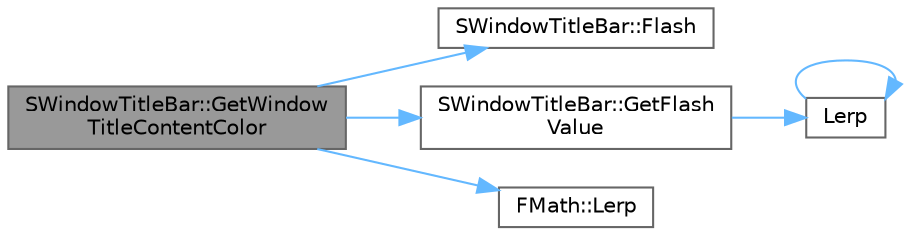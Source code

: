 digraph "SWindowTitleBar::GetWindowTitleContentColor"
{
 // INTERACTIVE_SVG=YES
 // LATEX_PDF_SIZE
  bgcolor="transparent";
  edge [fontname=Helvetica,fontsize=10,labelfontname=Helvetica,labelfontsize=10];
  node [fontname=Helvetica,fontsize=10,shape=box,height=0.2,width=0.4];
  rankdir="LR";
  Node1 [id="Node000001",label="SWindowTitleBar::GetWindow\lTitleContentColor",height=0.2,width=0.4,color="gray40", fillcolor="grey60", style="filled", fontcolor="black",tooltip=" "];
  Node1 -> Node2 [id="edge1_Node000001_Node000002",color="steelblue1",style="solid",tooltip=" "];
  Node2 [id="Node000002",label="SWindowTitleBar::Flash",height=0.2,width=0.4,color="grey40", fillcolor="white", style="filled",URL="$d3/df3/classSWindowTitleBar.html#a1e73700a58aeaae44aae65c5398df73a",tooltip=" "];
  Node1 -> Node3 [id="edge2_Node000001_Node000003",color="steelblue1",style="solid",tooltip=" "];
  Node3 [id="Node000003",label="SWindowTitleBar::GetFlash\lValue",height=0.2,width=0.4,color="grey40", fillcolor="white", style="filled",URL="$d3/df3/classSWindowTitleBar.html#ad742f812bd910c5e2d12fcdafbd0f604",tooltip=" "];
  Node3 -> Node4 [id="edge3_Node000003_Node000004",color="steelblue1",style="solid",tooltip=" "];
  Node4 [id="Node000004",label="Lerp",height=0.2,width=0.4,color="grey40", fillcolor="white", style="filled",URL="$d4/dac/MotionTrajectoryTypes_8h.html#a152d062cb264e7c16f8c11c3a6ff8779",tooltip=" "];
  Node4 -> Node4 [id="edge4_Node000004_Node000004",color="steelblue1",style="solid",tooltip=" "];
  Node1 -> Node5 [id="edge5_Node000001_Node000005",color="steelblue1",style="solid",tooltip=" "];
  Node5 [id="Node000005",label="FMath::Lerp",height=0.2,width=0.4,color="grey40", fillcolor="white", style="filled",URL="$dc/d20/structFMath.html#a66fea1deeb3d78e748d87fcf1d4e1a3b",tooltip="Performs a linear interpolation between two values, Alpha ranges from 0-1."];
}
